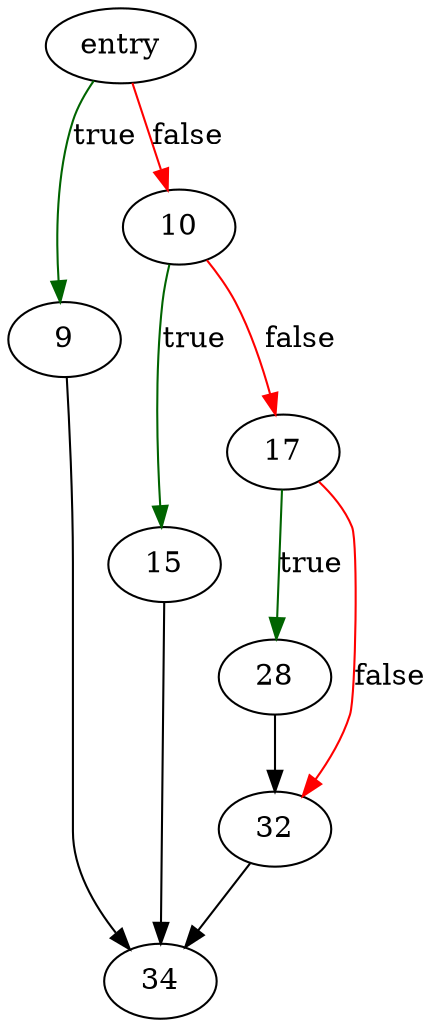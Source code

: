 digraph "sqlite3WalBeginWriteTransaction" {
	// Node definitions.
	1 [label=entry];
	9;
	10;
	15;
	17;
	28;
	32;
	34;

	// Edge definitions.
	1 -> 9 [
		color=darkgreen
		label=true
	];
	1 -> 10 [
		color=red
		label=false
	];
	9 -> 34;
	10 -> 15 [
		color=darkgreen
		label=true
	];
	10 -> 17 [
		color=red
		label=false
	];
	15 -> 34;
	17 -> 28 [
		color=darkgreen
		label=true
	];
	17 -> 32 [
		color=red
		label=false
	];
	28 -> 32;
	32 -> 34;
}